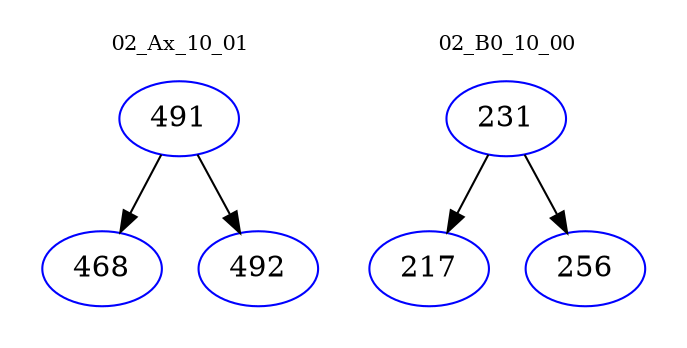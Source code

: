 digraph{
subgraph cluster_0 {
color = white
label = "02_Ax_10_01";
fontsize=10;
T0_491 [label="491", color="blue"]
T0_491 -> T0_468 [color="black"]
T0_468 [label="468", color="blue"]
T0_491 -> T0_492 [color="black"]
T0_492 [label="492", color="blue"]
}
subgraph cluster_1 {
color = white
label = "02_B0_10_00";
fontsize=10;
T1_231 [label="231", color="blue"]
T1_231 -> T1_217 [color="black"]
T1_217 [label="217", color="blue"]
T1_231 -> T1_256 [color="black"]
T1_256 [label="256", color="blue"]
}
}
